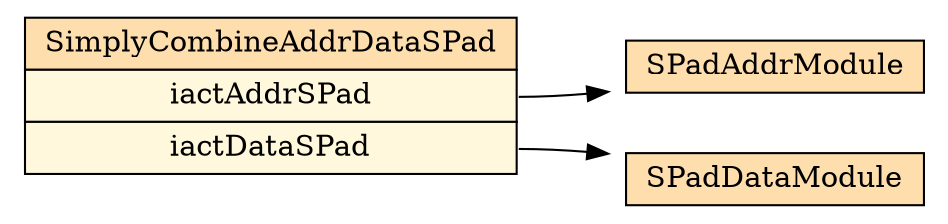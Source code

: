 digraph SimplyCombineAddrDataSPad_hierarchy { rankdir="TB" 
 node [shape="rectangle"]; 
rankdir="LR" 
stylesheet = "styles.css"
module_1 [shape= "plaintext" href="SimplyCombineAddrDataSPad.dot.svg" label=<

<TABLE BORDER="0" CELLBORDER="1" CELLSPACING="0" CELLPADDING="4" >
      
  <TR >
    <TD BGCOLOR="#FFDEAD" > SimplyCombineAddrDataSPad </TD>
  </TR>
        
  <TR>
    <TD PORT="module_3" BGCOLOR="#FFF8DC" >iactAddrSPad</TD>
  </TR>
        
  <TR>
    <TD PORT="module_2" BGCOLOR="#FFF8DC" >iactDataSPad</TD>
  </TR>
        
</TABLE>>];

      module_2 [shape= "plaintext" href="SPadDataModule.dot.svg" label=<

<TABLE BORDER="0" CELLBORDER="1" CELLSPACING="0" CELLPADDING="4" >
      
  <TR >
    <TD BGCOLOR="#FFDEAD" > SPadDataModule </TD>
  </TR>
        
</TABLE>>];

      module_3 [shape= "plaintext" href="SPadAddrModule.dot.svg" label=<

<TABLE BORDER="0" CELLBORDER="1" CELLSPACING="0" CELLPADDING="4" >
      
  <TR >
    <TD BGCOLOR="#FFDEAD" > SPadAddrModule </TD>
  </TR>
        
</TABLE>>];

      module_1:module_2 -> module_2
module_1:module_3 -> module_3
}